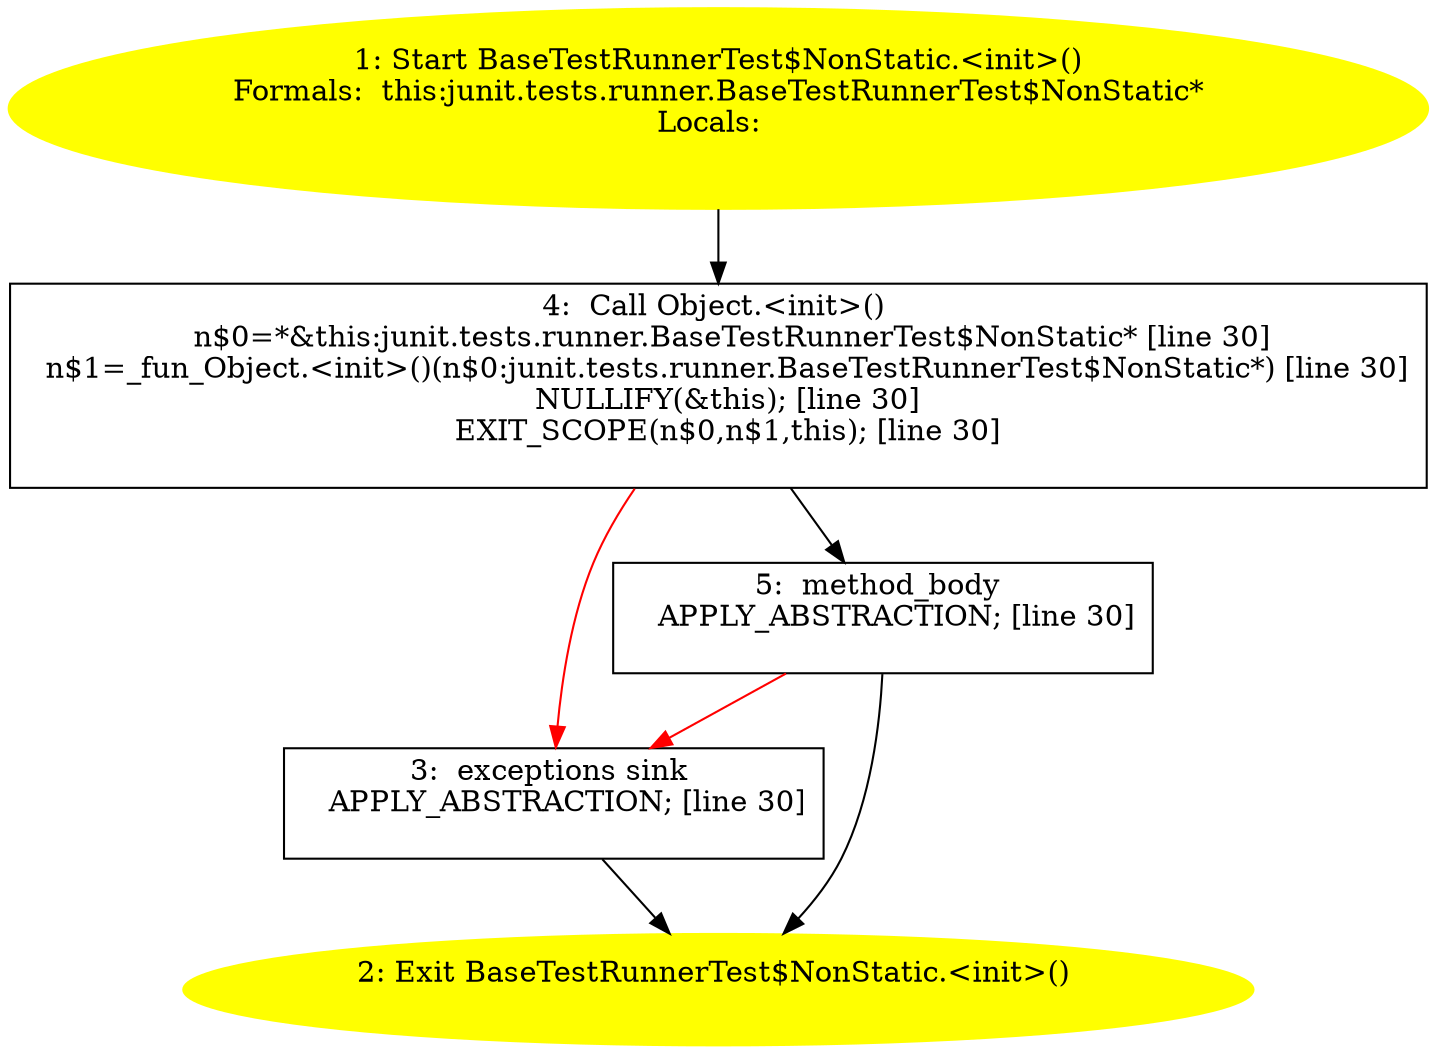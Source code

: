 /* @generated */
digraph cfg {
"junit.tests.runner.BaseTestRunnerTest$NonStatic.<init>().d854600d7edfab98115441904ab23bbd_1" [label="1: Start BaseTestRunnerTest$NonStatic.<init>()\nFormals:  this:junit.tests.runner.BaseTestRunnerTest$NonStatic*\nLocals:  \n  " color=yellow style=filled]
	

	 "junit.tests.runner.BaseTestRunnerTest$NonStatic.<init>().d854600d7edfab98115441904ab23bbd_1" -> "junit.tests.runner.BaseTestRunnerTest$NonStatic.<init>().d854600d7edfab98115441904ab23bbd_4" ;
"junit.tests.runner.BaseTestRunnerTest$NonStatic.<init>().d854600d7edfab98115441904ab23bbd_2" [label="2: Exit BaseTestRunnerTest$NonStatic.<init>() \n  " color=yellow style=filled]
	

"junit.tests.runner.BaseTestRunnerTest$NonStatic.<init>().d854600d7edfab98115441904ab23bbd_3" [label="3:  exceptions sink \n   APPLY_ABSTRACTION; [line 30]\n " shape="box"]
	

	 "junit.tests.runner.BaseTestRunnerTest$NonStatic.<init>().d854600d7edfab98115441904ab23bbd_3" -> "junit.tests.runner.BaseTestRunnerTest$NonStatic.<init>().d854600d7edfab98115441904ab23bbd_2" ;
"junit.tests.runner.BaseTestRunnerTest$NonStatic.<init>().d854600d7edfab98115441904ab23bbd_4" [label="4:  Call Object.<init>() \n   n$0=*&this:junit.tests.runner.BaseTestRunnerTest$NonStatic* [line 30]\n  n$1=_fun_Object.<init>()(n$0:junit.tests.runner.BaseTestRunnerTest$NonStatic*) [line 30]\n  NULLIFY(&this); [line 30]\n  EXIT_SCOPE(n$0,n$1,this); [line 30]\n " shape="box"]
	

	 "junit.tests.runner.BaseTestRunnerTest$NonStatic.<init>().d854600d7edfab98115441904ab23bbd_4" -> "junit.tests.runner.BaseTestRunnerTest$NonStatic.<init>().d854600d7edfab98115441904ab23bbd_5" ;
	 "junit.tests.runner.BaseTestRunnerTest$NonStatic.<init>().d854600d7edfab98115441904ab23bbd_4" -> "junit.tests.runner.BaseTestRunnerTest$NonStatic.<init>().d854600d7edfab98115441904ab23bbd_3" [color="red" ];
"junit.tests.runner.BaseTestRunnerTest$NonStatic.<init>().d854600d7edfab98115441904ab23bbd_5" [label="5:  method_body \n   APPLY_ABSTRACTION; [line 30]\n " shape="box"]
	

	 "junit.tests.runner.BaseTestRunnerTest$NonStatic.<init>().d854600d7edfab98115441904ab23bbd_5" -> "junit.tests.runner.BaseTestRunnerTest$NonStatic.<init>().d854600d7edfab98115441904ab23bbd_2" ;
	 "junit.tests.runner.BaseTestRunnerTest$NonStatic.<init>().d854600d7edfab98115441904ab23bbd_5" -> "junit.tests.runner.BaseTestRunnerTest$NonStatic.<init>().d854600d7edfab98115441904ab23bbd_3" [color="red" ];
}
